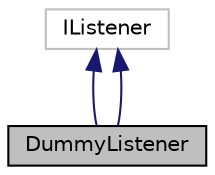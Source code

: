 digraph "DummyListener"
{
 // LATEX_PDF_SIZE
  edge [fontname="Helvetica",fontsize="10",labelfontname="Helvetica",labelfontsize="10"];
  node [fontname="Helvetica",fontsize="10",shape=record];
  Node1 [label="DummyListener",height=0.2,width=0.4,color="black", fillcolor="grey75", style="filled", fontcolor="black",tooltip=" "];
  Node2 -> Node1 [dir="back",color="midnightblue",fontsize="10",style="solid",fontname="Helvetica"];
  Node2 [label="IListener",height=0.2,width=0.4,color="grey75", fillcolor="white", style="filled",URL="$struct_i_listener.html",tooltip=" "];
  Node2 -> Node1 [dir="back",color="midnightblue",fontsize="10",style="solid",fontname="Helvetica"];
}
